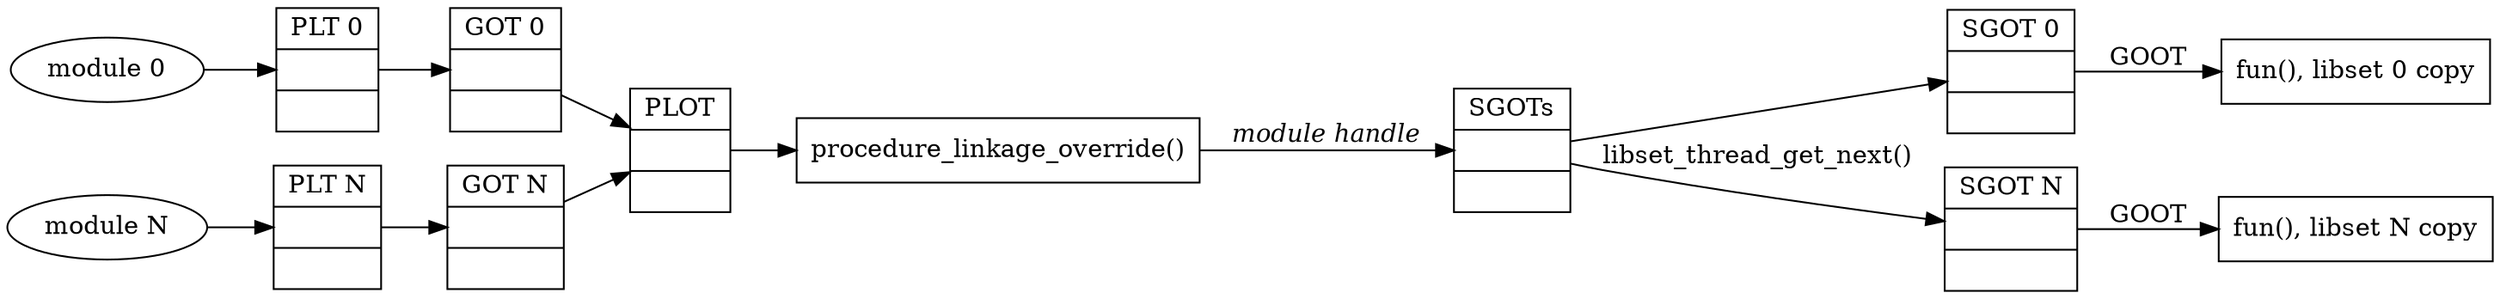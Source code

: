 strict digraph {
	rankdir=LR;

	mod0 [label="module 0"];
	plt0 [shape=record, label="PLT 0||"];
	got0 [shape=record, label="GOT 0||"];
	plot [shape=record, label="PLOT||"];
	mod0 -> plt0;
	plt0 -> got0;
	got0 -> plot;

	modN [label="module N"];
	pltN [shape=record, label="PLT N||"];
	gotN [shape=record, label="GOT N||"];
	modN -> pltN;
	pltN -> gotN;
	gotN -> plot;

	plo [shape=box, label="procedure_linkage_override()"];
	sgots [shape=record, label="SGOTs||"];
	plot -> plo;
	plo -> sgots [label=<<i>module handle</i>>];

	sgot0 [shape=record, label="SGOT 0||"];
	fun0 [shape=box, label="fun(), libset 0 copy"];
	sgots -> sgot0;
	sgot0 -> fun0 [label="GOOT"];

	sgotN [shape=record, label="SGOT N||"];
	funN [shape=box, label="fun(), libset N copy"];
	sgots -> sgotN [label="libset_thread_get_next()"];
	sgotN -> funN [label="GOOT"];
}
